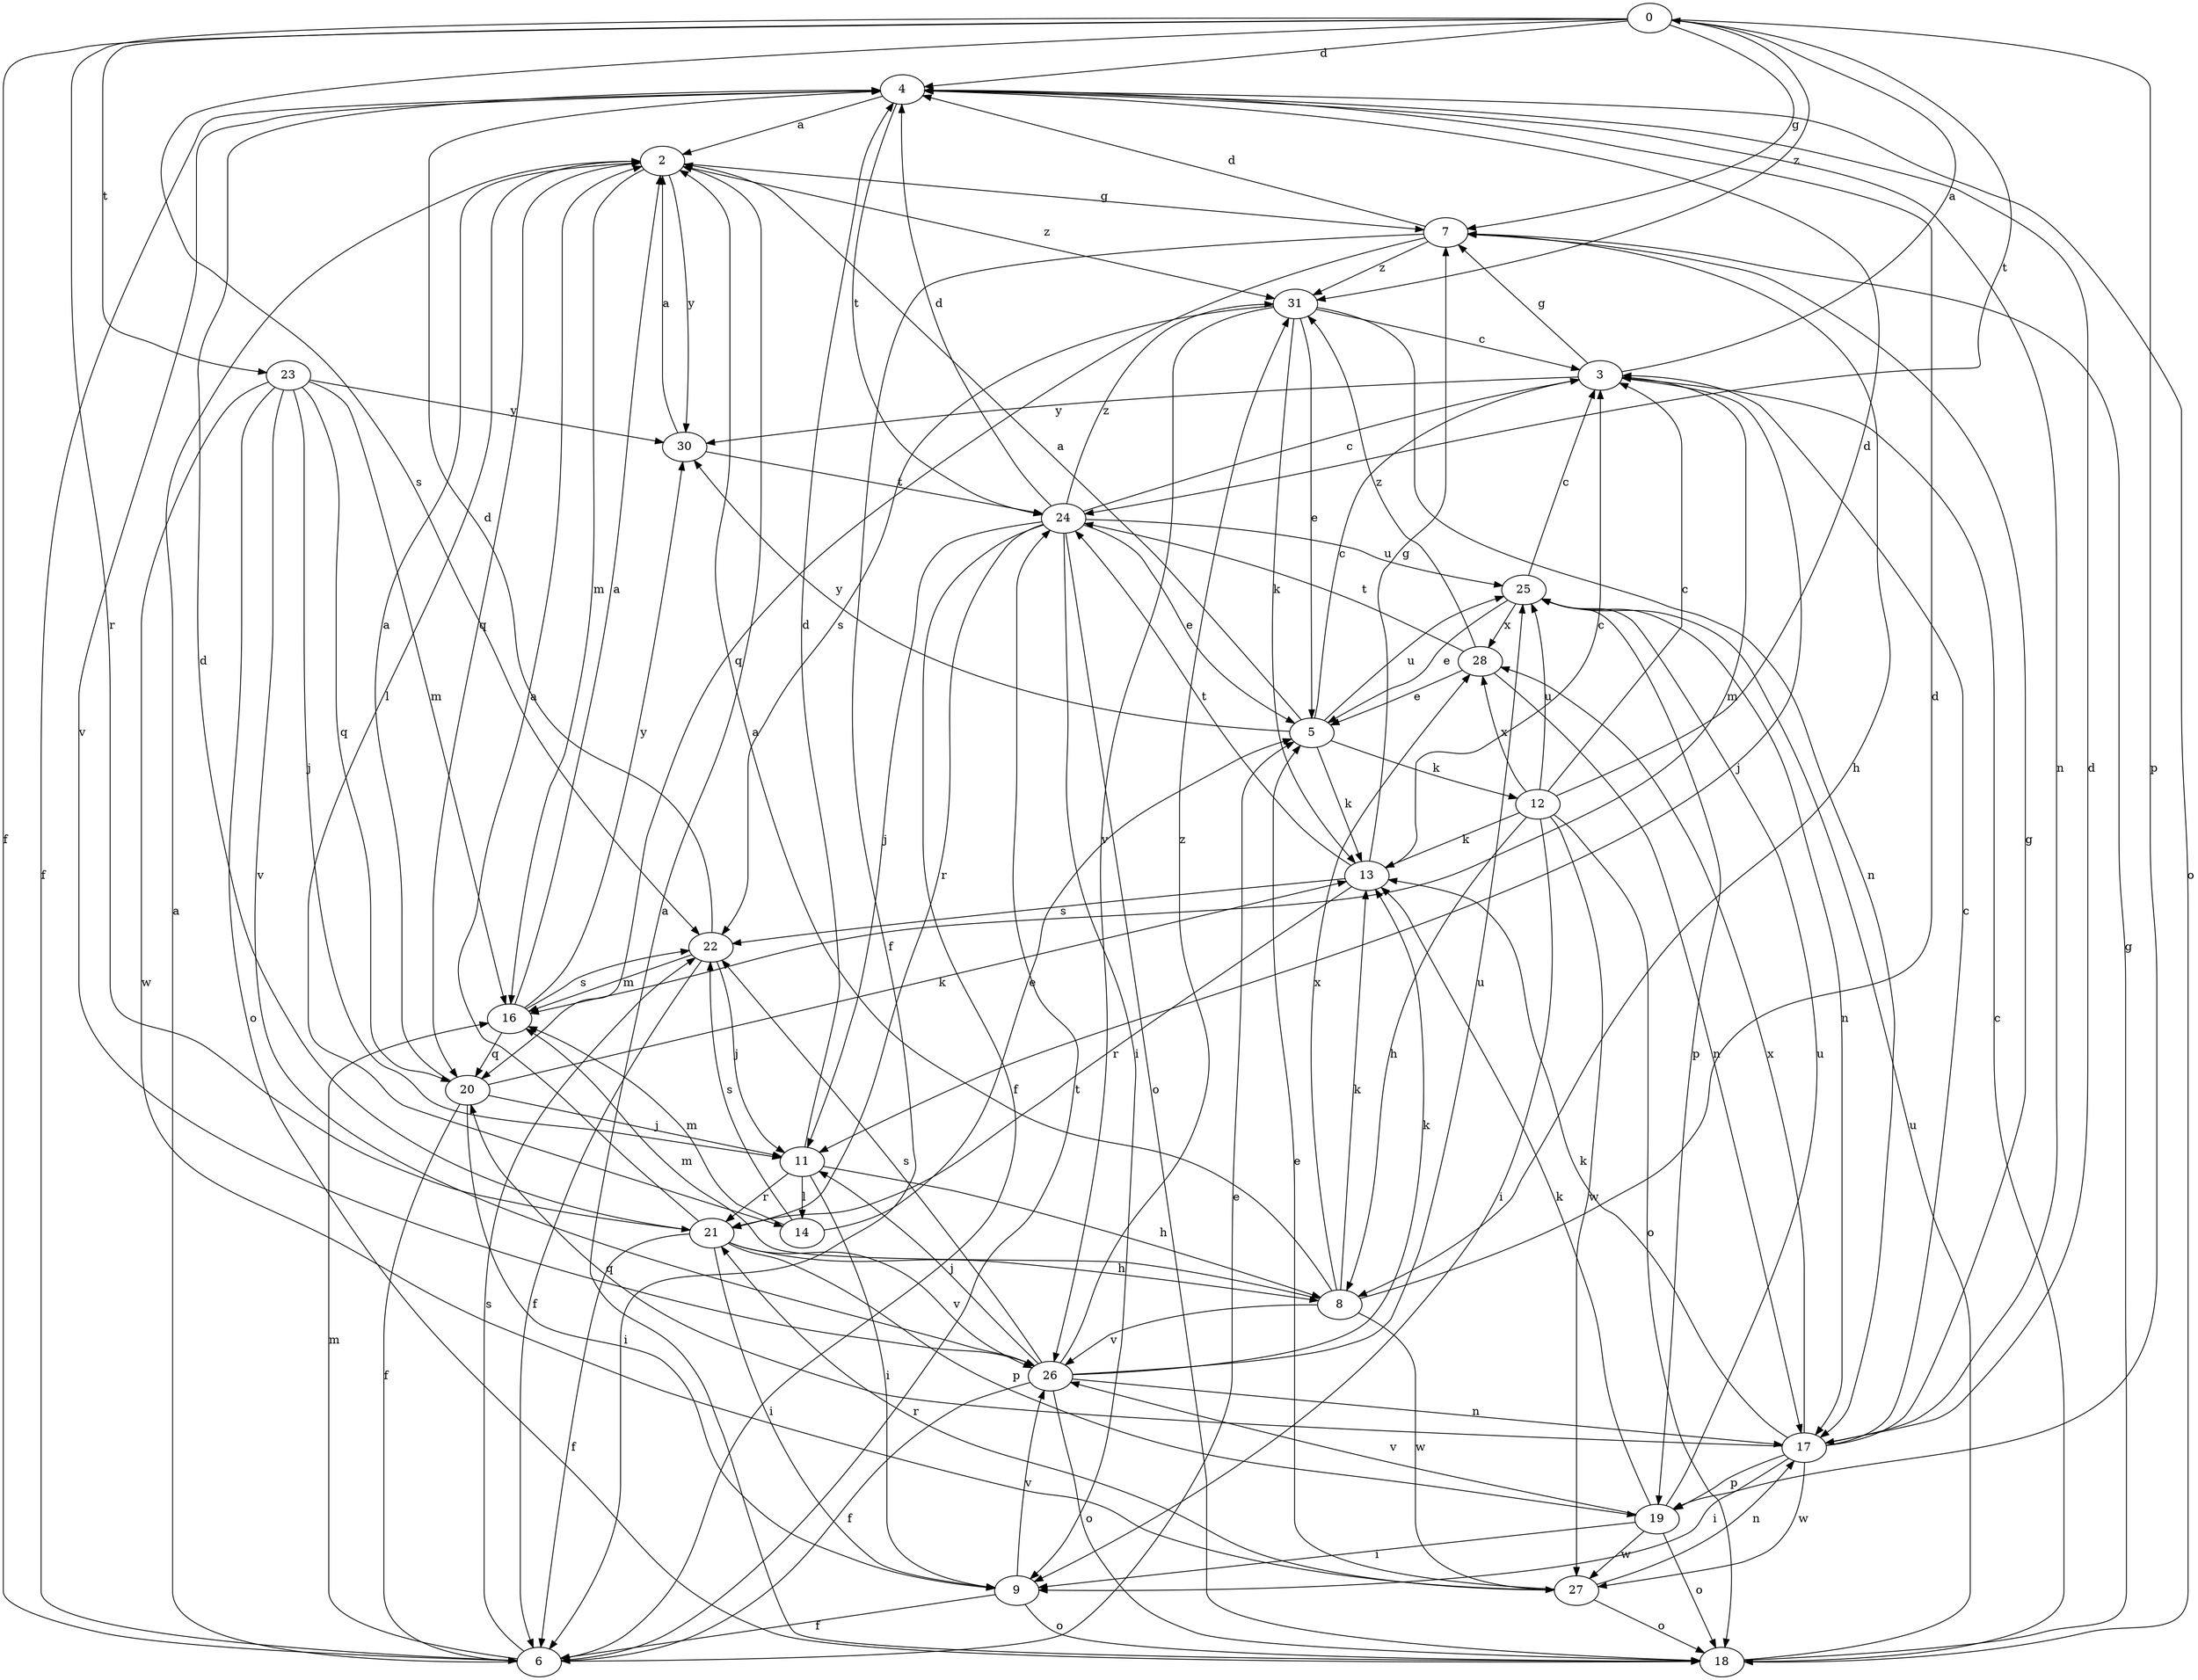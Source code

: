 strict digraph  {
0;
2;
3;
4;
5;
6;
7;
8;
9;
11;
12;
13;
14;
16;
17;
18;
19;
20;
21;
22;
23;
24;
25;
26;
27;
28;
30;
31;
0 -> 4  [label=d];
0 -> 6  [label=f];
0 -> 7  [label=g];
0 -> 19  [label=p];
0 -> 21  [label=r];
0 -> 22  [label=s];
0 -> 23  [label=t];
0 -> 24  [label=t];
0 -> 31  [label=z];
2 -> 7  [label=g];
2 -> 14  [label=l];
2 -> 16  [label=m];
2 -> 20  [label=q];
2 -> 30  [label=y];
2 -> 31  [label=z];
3 -> 0  [label=a];
3 -> 7  [label=g];
3 -> 11  [label=j];
3 -> 16  [label=m];
3 -> 30  [label=y];
4 -> 2  [label=a];
4 -> 6  [label=f];
4 -> 17  [label=n];
4 -> 18  [label=o];
4 -> 24  [label=t];
4 -> 26  [label=v];
5 -> 2  [label=a];
5 -> 3  [label=c];
5 -> 12  [label=k];
5 -> 13  [label=k];
5 -> 25  [label=u];
5 -> 30  [label=y];
6 -> 2  [label=a];
6 -> 5  [label=e];
6 -> 16  [label=m];
6 -> 22  [label=s];
6 -> 24  [label=t];
7 -> 4  [label=d];
7 -> 6  [label=f];
7 -> 8  [label=h];
7 -> 20  [label=q];
7 -> 31  [label=z];
8 -> 2  [label=a];
8 -> 4  [label=d];
8 -> 13  [label=k];
8 -> 16  [label=m];
8 -> 26  [label=v];
8 -> 27  [label=w];
8 -> 28  [label=x];
9 -> 6  [label=f];
9 -> 18  [label=o];
9 -> 26  [label=v];
11 -> 4  [label=d];
11 -> 8  [label=h];
11 -> 9  [label=i];
11 -> 14  [label=l];
11 -> 21  [label=r];
12 -> 3  [label=c];
12 -> 4  [label=d];
12 -> 8  [label=h];
12 -> 9  [label=i];
12 -> 13  [label=k];
12 -> 18  [label=o];
12 -> 25  [label=u];
12 -> 27  [label=w];
12 -> 28  [label=x];
13 -> 3  [label=c];
13 -> 7  [label=g];
13 -> 21  [label=r];
13 -> 22  [label=s];
13 -> 24  [label=t];
14 -> 5  [label=e];
14 -> 16  [label=m];
14 -> 22  [label=s];
16 -> 2  [label=a];
16 -> 20  [label=q];
16 -> 22  [label=s];
16 -> 30  [label=y];
17 -> 3  [label=c];
17 -> 4  [label=d];
17 -> 7  [label=g];
17 -> 9  [label=i];
17 -> 13  [label=k];
17 -> 19  [label=p];
17 -> 20  [label=q];
17 -> 27  [label=w];
17 -> 28  [label=x];
18 -> 2  [label=a];
18 -> 3  [label=c];
18 -> 7  [label=g];
18 -> 25  [label=u];
19 -> 9  [label=i];
19 -> 13  [label=k];
19 -> 18  [label=o];
19 -> 25  [label=u];
19 -> 26  [label=v];
19 -> 27  [label=w];
20 -> 2  [label=a];
20 -> 6  [label=f];
20 -> 9  [label=i];
20 -> 11  [label=j];
20 -> 13  [label=k];
21 -> 2  [label=a];
21 -> 4  [label=d];
21 -> 6  [label=f];
21 -> 8  [label=h];
21 -> 9  [label=i];
21 -> 19  [label=p];
21 -> 26  [label=v];
22 -> 4  [label=d];
22 -> 6  [label=f];
22 -> 11  [label=j];
22 -> 16  [label=m];
23 -> 11  [label=j];
23 -> 16  [label=m];
23 -> 18  [label=o];
23 -> 20  [label=q];
23 -> 26  [label=v];
23 -> 27  [label=w];
23 -> 30  [label=y];
24 -> 3  [label=c];
24 -> 4  [label=d];
24 -> 5  [label=e];
24 -> 6  [label=f];
24 -> 9  [label=i];
24 -> 11  [label=j];
24 -> 18  [label=o];
24 -> 21  [label=r];
24 -> 25  [label=u];
24 -> 31  [label=z];
25 -> 3  [label=c];
25 -> 5  [label=e];
25 -> 17  [label=n];
25 -> 19  [label=p];
25 -> 28  [label=x];
26 -> 6  [label=f];
26 -> 11  [label=j];
26 -> 13  [label=k];
26 -> 17  [label=n];
26 -> 18  [label=o];
26 -> 22  [label=s];
26 -> 25  [label=u];
26 -> 31  [label=z];
27 -> 5  [label=e];
27 -> 17  [label=n];
27 -> 18  [label=o];
27 -> 21  [label=r];
28 -> 5  [label=e];
28 -> 17  [label=n];
28 -> 24  [label=t];
28 -> 31  [label=z];
30 -> 2  [label=a];
30 -> 24  [label=t];
31 -> 3  [label=c];
31 -> 5  [label=e];
31 -> 13  [label=k];
31 -> 17  [label=n];
31 -> 22  [label=s];
31 -> 26  [label=v];
}
